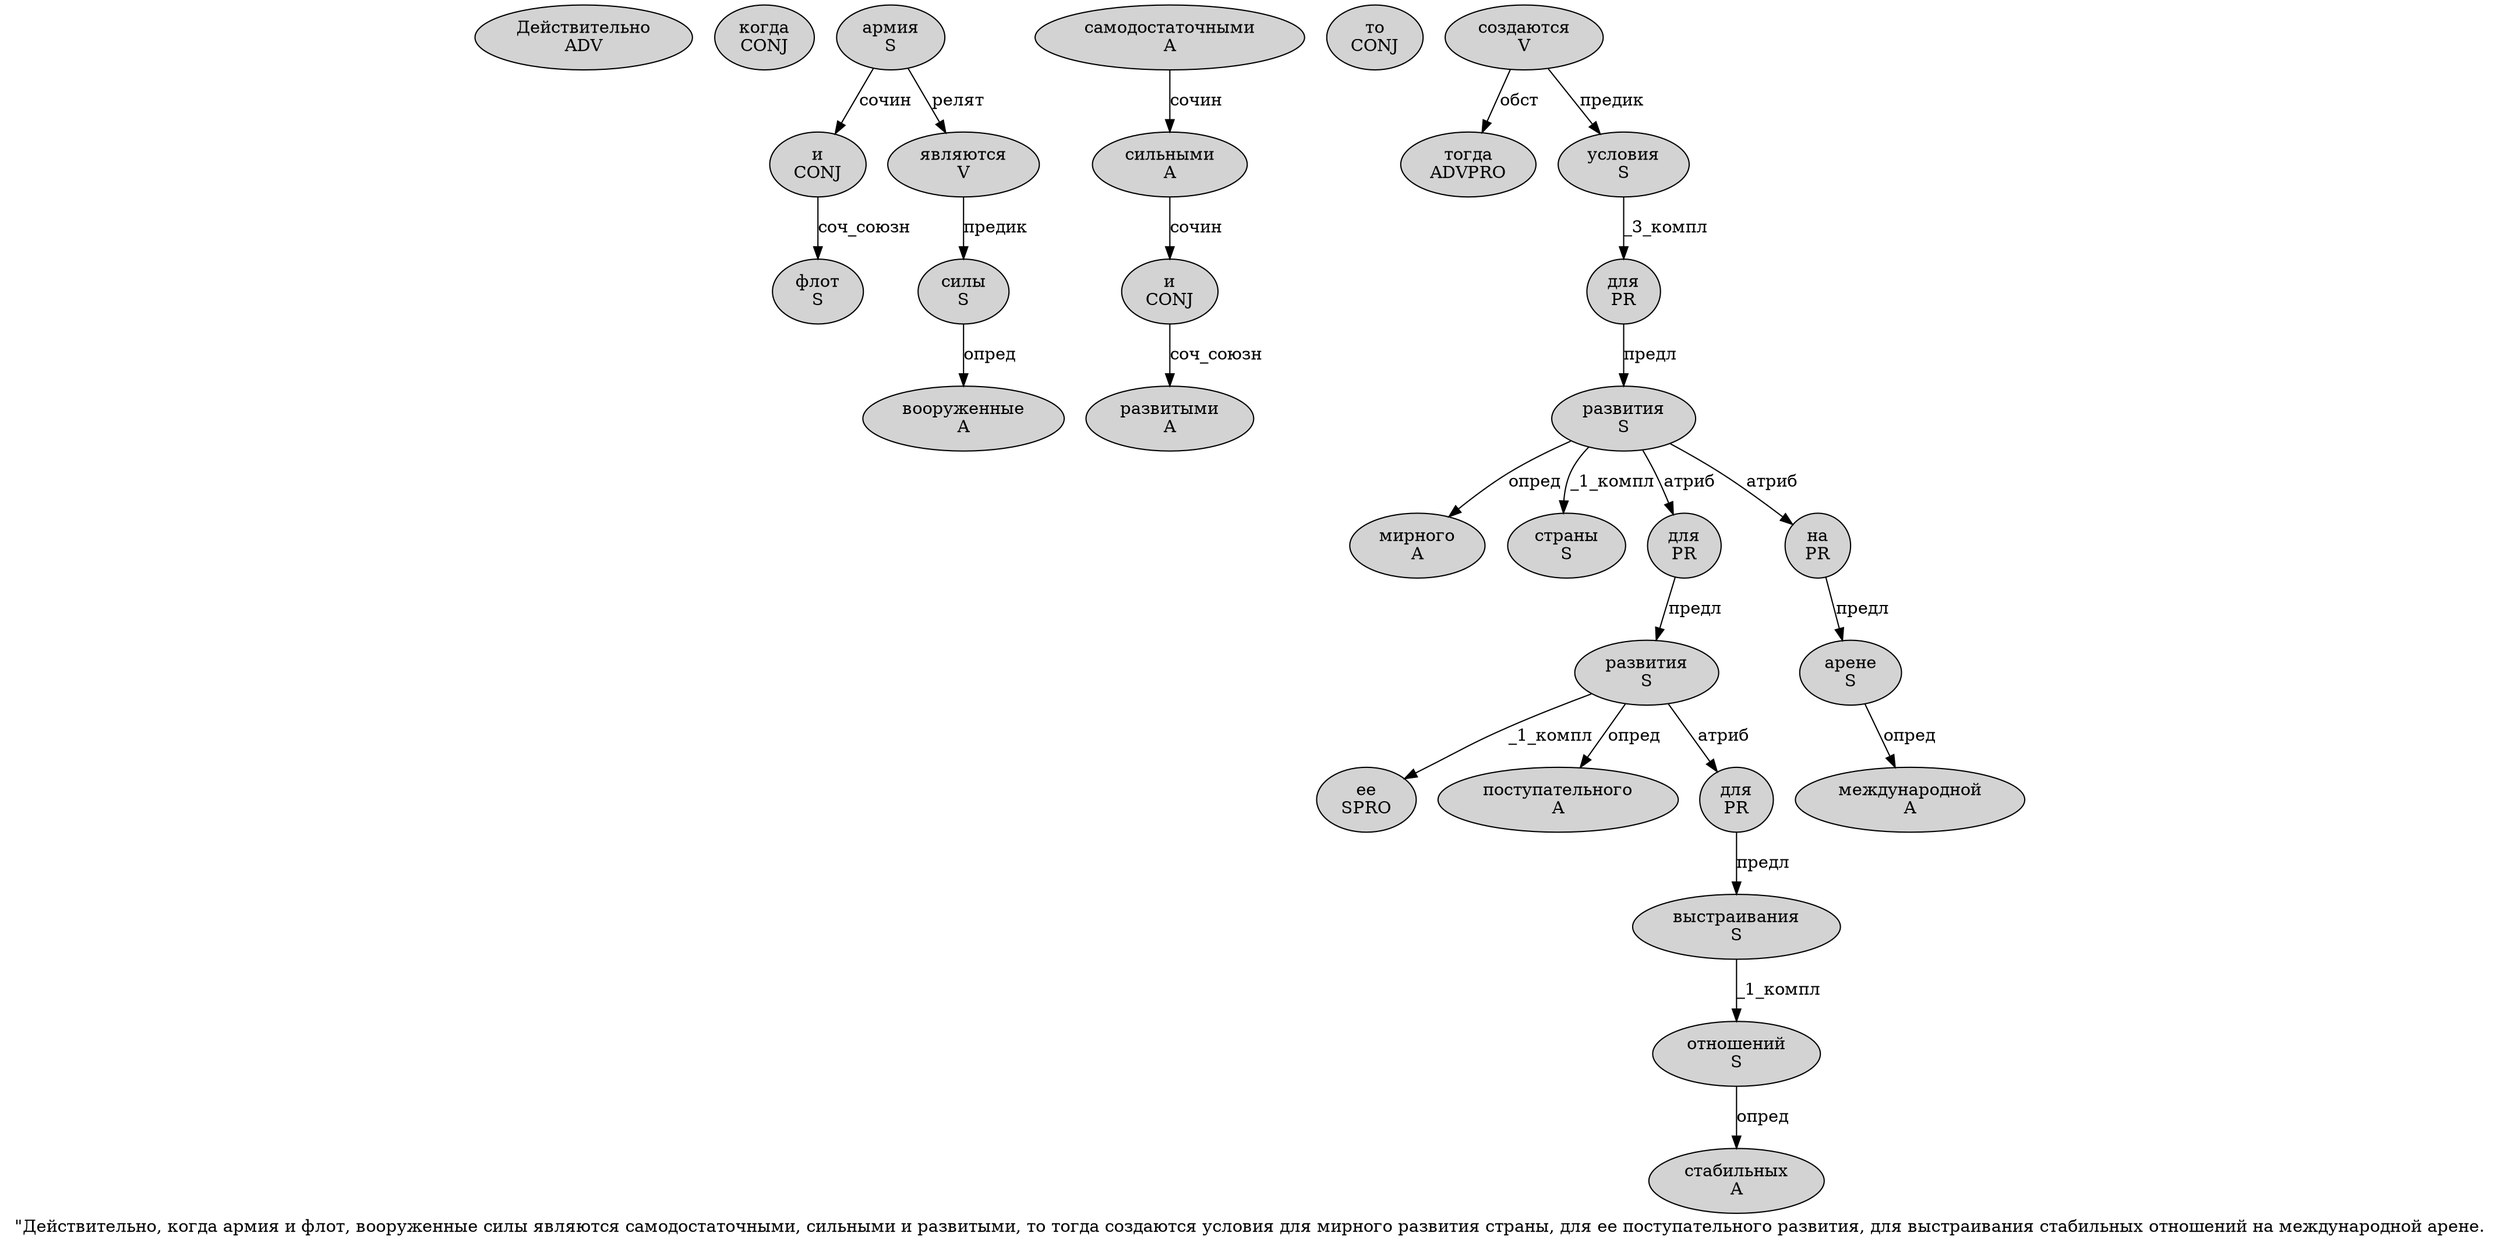 digraph SENTENCE_89 {
	graph [label="\"Действительно, когда армия и флот, вооруженные силы являются самодостаточными, сильными и развитыми, то тогда создаются условия для мирного развития страны, для ее поступательного развития, для выстраивания стабильных отношений на международной арене."]
	node [style=filled]
		1 [label="Действительно
ADV" color="" fillcolor=lightgray penwidth=1 shape=ellipse]
		3 [label="когда
CONJ" color="" fillcolor=lightgray penwidth=1 shape=ellipse]
		4 [label="армия
S" color="" fillcolor=lightgray penwidth=1 shape=ellipse]
		5 [label="и
CONJ" color="" fillcolor=lightgray penwidth=1 shape=ellipse]
		6 [label="флот
S" color="" fillcolor=lightgray penwidth=1 shape=ellipse]
		8 [label="вооруженные
A" color="" fillcolor=lightgray penwidth=1 shape=ellipse]
		9 [label="силы
S" color="" fillcolor=lightgray penwidth=1 shape=ellipse]
		10 [label="являются
V" color="" fillcolor=lightgray penwidth=1 shape=ellipse]
		11 [label="самодостаточными
A" color="" fillcolor=lightgray penwidth=1 shape=ellipse]
		13 [label="сильными
A" color="" fillcolor=lightgray penwidth=1 shape=ellipse]
		14 [label="и
CONJ" color="" fillcolor=lightgray penwidth=1 shape=ellipse]
		15 [label="развитыми
A" color="" fillcolor=lightgray penwidth=1 shape=ellipse]
		17 [label="то
CONJ" color="" fillcolor=lightgray penwidth=1 shape=ellipse]
		18 [label="тогда
ADVPRO" color="" fillcolor=lightgray penwidth=1 shape=ellipse]
		19 [label="создаются
V" color="" fillcolor=lightgray penwidth=1 shape=ellipse]
		20 [label="условия
S" color="" fillcolor=lightgray penwidth=1 shape=ellipse]
		21 [label="для
PR" color="" fillcolor=lightgray penwidth=1 shape=ellipse]
		22 [label="мирного
A" color="" fillcolor=lightgray penwidth=1 shape=ellipse]
		23 [label="развития
S" color="" fillcolor=lightgray penwidth=1 shape=ellipse]
		24 [label="страны
S" color="" fillcolor=lightgray penwidth=1 shape=ellipse]
		26 [label="для
PR" color="" fillcolor=lightgray penwidth=1 shape=ellipse]
		27 [label="ее
SPRO" color="" fillcolor=lightgray penwidth=1 shape=ellipse]
		28 [label="поступательного
A" color="" fillcolor=lightgray penwidth=1 shape=ellipse]
		29 [label="развития
S" color="" fillcolor=lightgray penwidth=1 shape=ellipse]
		31 [label="для
PR" color="" fillcolor=lightgray penwidth=1 shape=ellipse]
		32 [label="выстраивания
S" color="" fillcolor=lightgray penwidth=1 shape=ellipse]
		33 [label="стабильных
A" color="" fillcolor=lightgray penwidth=1 shape=ellipse]
		34 [label="отношений
S" color="" fillcolor=lightgray penwidth=1 shape=ellipse]
		35 [label="на
PR" color="" fillcolor=lightgray penwidth=1 shape=ellipse]
		36 [label="международной
A" color="" fillcolor=lightgray penwidth=1 shape=ellipse]
		37 [label="арене
S" color="" fillcolor=lightgray penwidth=1 shape=ellipse]
			23 -> 22 [label="опред"]
			23 -> 24 [label="_1_компл"]
			23 -> 26 [label="атриб"]
			23 -> 35 [label="атриб"]
			29 -> 27 [label="_1_компл"]
			29 -> 28 [label="опред"]
			29 -> 31 [label="атриб"]
			21 -> 23 [label="предл"]
			20 -> 21 [label="_3_компл"]
			32 -> 34 [label="_1_компл"]
			37 -> 36 [label="опред"]
			9 -> 8 [label="опред"]
			4 -> 5 [label="сочин"]
			4 -> 10 [label="релят"]
			10 -> 9 [label="предик"]
			19 -> 18 [label="обст"]
			19 -> 20 [label="предик"]
			34 -> 33 [label="опред"]
			26 -> 29 [label="предл"]
			14 -> 15 [label="соч_союзн"]
			31 -> 32 [label="предл"]
			5 -> 6 [label="соч_союзн"]
			11 -> 13 [label="сочин"]
			13 -> 14 [label="сочин"]
			35 -> 37 [label="предл"]
}